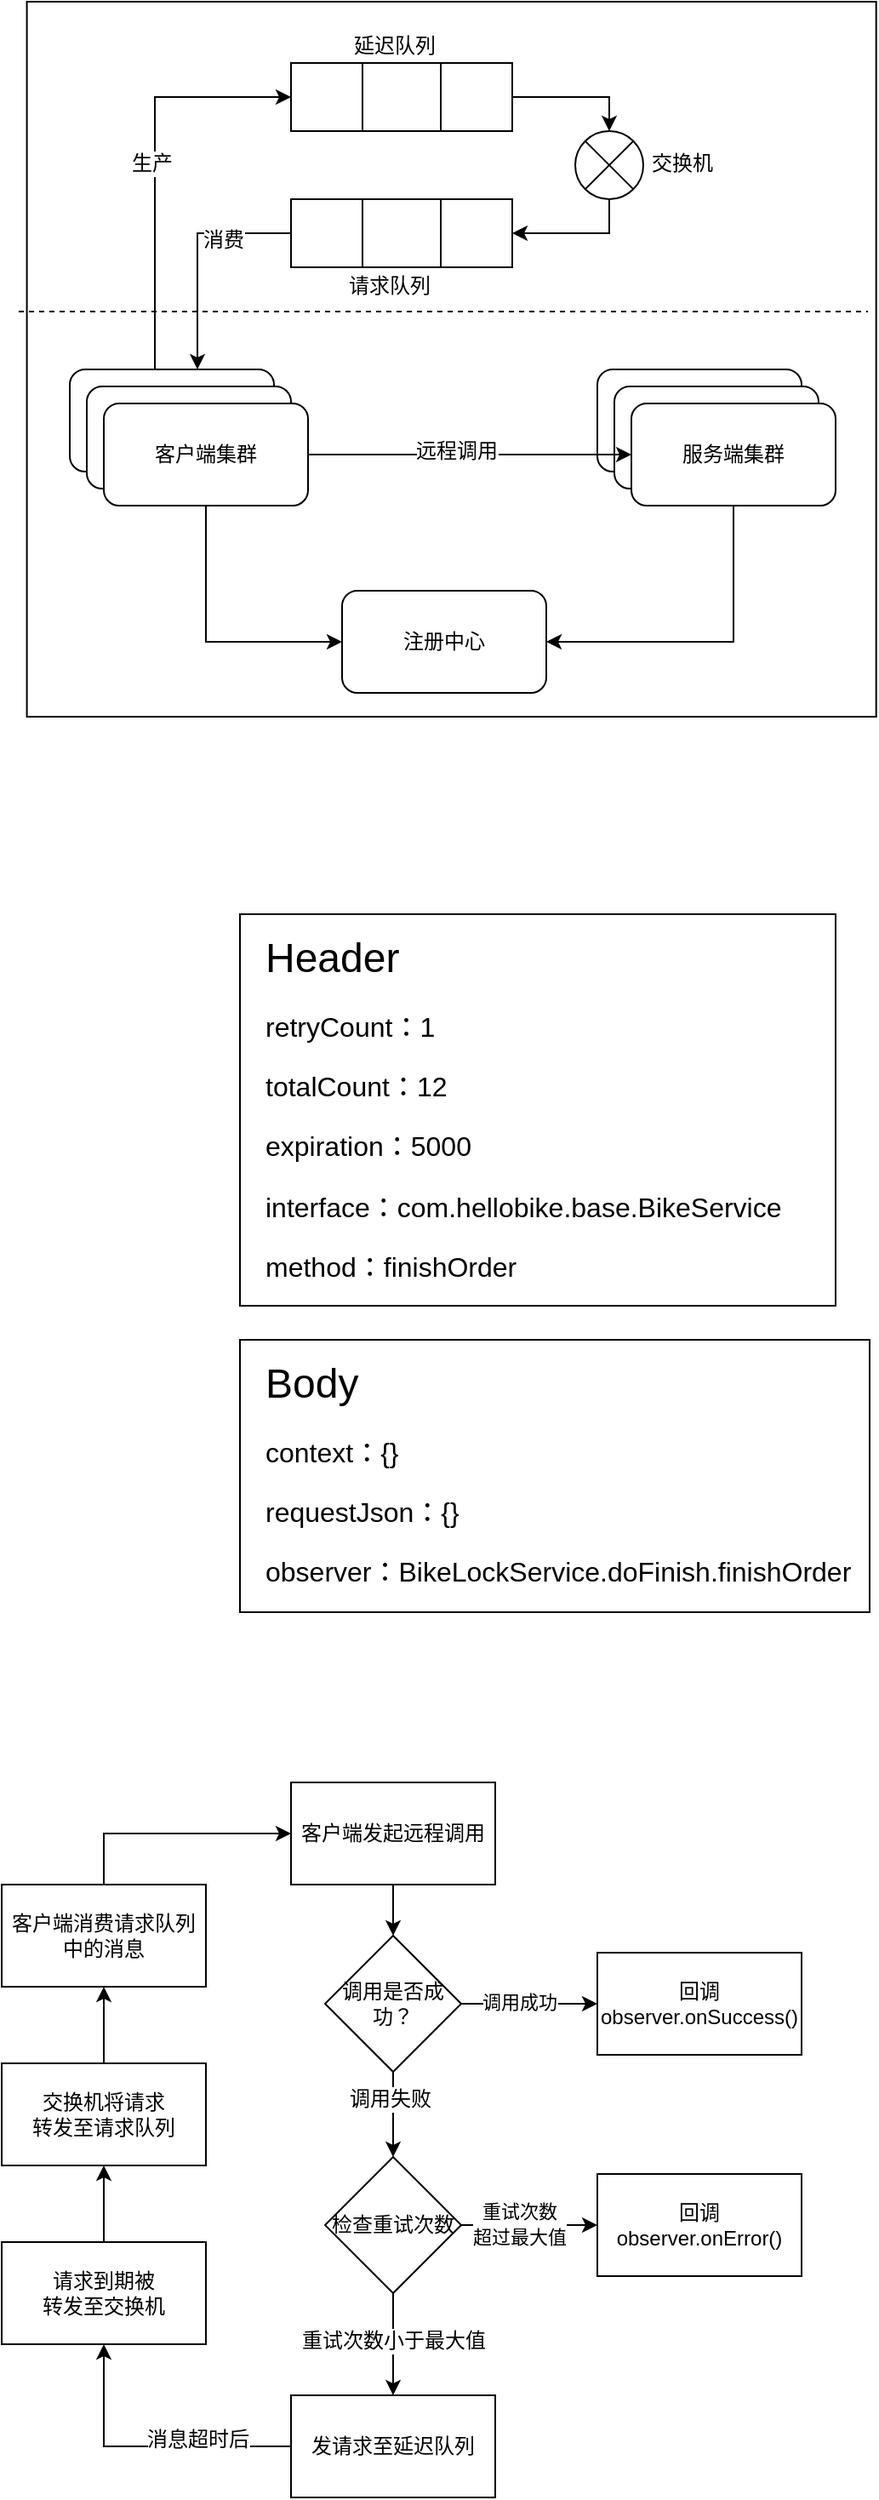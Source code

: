 <mxfile pages="1" version="11.2.4" type="github"><diagram id="y6vV1LG-eIwbxb2APr-B" name="Page-1"><mxGraphModel dx="729" dy="536" grid="1" gridSize="10" guides="1" tooltips="1" connect="1" arrows="1" fold="1" page="1" pageScale="1" pageWidth="826" pageHeight="1169" math="0" shadow="0"><root><mxCell id="0"/><mxCell id="1" parent="0"/><mxCell id="eQasO0rhjBP5apOw2tpI-39" value="" style="group" vertex="1" connectable="0" parent="1"><mxGeometry x="90" y="3" width="500" height="420" as="geometry"/></mxCell><mxCell id="eQasO0rhjBP5apOw2tpI-33" value="" style="rounded=0;whiteSpace=wrap;html=1;" vertex="1" parent="eQasO0rhjBP5apOw2tpI-39"><mxGeometry x="4.798" y="1" width="499.04" height="420" as="geometry"/></mxCell><mxCell id="eQasO0rhjBP5apOw2tpI-34" value="" style="endArrow=none;html=1;dashed=1;" edge="1" parent="eQasO0rhjBP5apOw2tpI-39"><mxGeometry width="50" height="50" relative="1" as="geometry"><mxPoint y="183" as="sourcePoint"/><mxPoint x="499.04" y="183" as="targetPoint"/><Array as="points"/></mxGeometry></mxCell><mxCell id="eQasO0rhjBP5apOw2tpI-3" style="edgeStyle=orthogonalEdgeStyle;rounded=0;orthogonalLoop=1;jettySize=auto;html=1;entryX=0.5;entryY=0;entryDx=0;entryDy=0;" edge="1" parent="1" source="eQasO0rhjBP5apOw2tpI-4" target="eQasO0rhjBP5apOw2tpI-8"><mxGeometry relative="1" as="geometry"><mxPoint x="527" y="30" as="targetPoint"/></mxGeometry></mxCell><mxCell id="eQasO0rhjBP5apOw2tpI-4" value="" style="shape=process;whiteSpace=wrap;html=1;backgroundOutline=1;size=0.325;rotation=-180;" vertex="1" parent="1"><mxGeometry x="250" y="40" width="130" height="40" as="geometry"/></mxCell><mxCell id="eQasO0rhjBP5apOw2tpI-5" style="edgeStyle=orthogonalEdgeStyle;rounded=0;orthogonalLoop=1;jettySize=auto;html=1;exitX=1;exitY=0.5;exitDx=0;exitDy=0;entryX=0.625;entryY=0;entryDx=0;entryDy=0;entryPerimeter=0;" edge="1" parent="1" source="eQasO0rhjBP5apOw2tpI-6" target="eQasO0rhjBP5apOw2tpI-1"><mxGeometry relative="1" as="geometry"/></mxCell><mxCell id="eQasO0rhjBP5apOw2tpI-15" value="消费" style="text;html=1;resizable=0;points=[];align=center;verticalAlign=middle;labelBackgroundColor=#ffffff;" vertex="1" connectable="0" parent="eQasO0rhjBP5apOw2tpI-5"><mxGeometry x="-0.409" y="4" relative="1" as="geometry"><mxPoint as="offset"/></mxGeometry></mxCell><mxCell id="eQasO0rhjBP5apOw2tpI-6" value="" style="shape=process;whiteSpace=wrap;html=1;backgroundOutline=1;size=0.325;rotation=180;" vertex="1" parent="1"><mxGeometry x="250" y="120" width="130" height="40" as="geometry"/></mxCell><mxCell id="eQasO0rhjBP5apOw2tpI-7" style="edgeStyle=orthogonalEdgeStyle;rounded=0;orthogonalLoop=1;jettySize=auto;html=1;entryX=0;entryY=0.5;entryDx=0;entryDy=0;exitX=0.5;exitY=1;exitDx=0;exitDy=0;" edge="1" parent="1" source="eQasO0rhjBP5apOw2tpI-8" target="eQasO0rhjBP5apOw2tpI-6"><mxGeometry relative="1" as="geometry"><mxPoint x="437" y="120" as="sourcePoint"/></mxGeometry></mxCell><mxCell id="eQasO0rhjBP5apOw2tpI-8" value="" style="shape=sumEllipse;perimeter=ellipsePerimeter;whiteSpace=wrap;html=1;backgroundOutline=1;" vertex="1" parent="1"><mxGeometry x="417" y="80" width="40" height="40" as="geometry"/></mxCell><mxCell id="eQasO0rhjBP5apOw2tpI-20" style="edgeStyle=orthogonalEdgeStyle;rounded=0;orthogonalLoop=1;jettySize=auto;html=1;entryX=0;entryY=0.5;entryDx=0;entryDy=0;exitX=0.5;exitY=1;exitDx=0;exitDy=0;" edge="1" parent="1" source="eQasO0rhjBP5apOw2tpI-10" target="eQasO0rhjBP5apOw2tpI-18"><mxGeometry relative="1" as="geometry"/></mxCell><mxCell id="eQasO0rhjBP5apOw2tpI-19" style="edgeStyle=orthogonalEdgeStyle;rounded=0;orthogonalLoop=1;jettySize=auto;html=1;entryX=1;entryY=0.5;entryDx=0;entryDy=0;exitX=0.5;exitY=1;exitDx=0;exitDy=0;" edge="1" parent="1" source="eQasO0rhjBP5apOw2tpI-12" target="eQasO0rhjBP5apOw2tpI-18"><mxGeometry relative="1" as="geometry"/></mxCell><mxCell id="eQasO0rhjBP5apOw2tpI-13" style="edgeStyle=orthogonalEdgeStyle;rounded=0;orthogonalLoop=1;jettySize=auto;html=1;entryX=1;entryY=0.5;entryDx=0;entryDy=0;exitX=0.25;exitY=0;exitDx=0;exitDy=0;" edge="1" parent="1" source="eQasO0rhjBP5apOw2tpI-10" target="eQasO0rhjBP5apOw2tpI-4"><mxGeometry relative="1" as="geometry"/></mxCell><mxCell id="eQasO0rhjBP5apOw2tpI-16" value="生产" style="text;html=1;resizable=0;points=[];align=center;verticalAlign=middle;labelBackgroundColor=#ffffff;" vertex="1" connectable="0" parent="eQasO0rhjBP5apOw2tpI-13"><mxGeometry x="0.083" y="2" relative="1" as="geometry"><mxPoint as="offset"/></mxGeometry></mxCell><mxCell id="eQasO0rhjBP5apOw2tpI-18" value="注册中心" style="rounded=1;whiteSpace=wrap;html=1;" vertex="1" parent="1"><mxGeometry x="280" y="350" width="120" height="60" as="geometry"/></mxCell><mxCell id="eQasO0rhjBP5apOw2tpI-21" value="延迟队列" style="text;html=1;resizable=0;points=[];autosize=1;align=left;verticalAlign=top;spacingTop=-4;" vertex="1" parent="1"><mxGeometry x="285" y="20" width="60" height="20" as="geometry"/></mxCell><mxCell id="eQasO0rhjBP5apOw2tpI-22" value="请求队列" style="text;html=1;resizable=0;points=[];autosize=1;align=left;verticalAlign=top;spacingTop=-4;" vertex="1" parent="1"><mxGeometry x="282" y="161" width="60" height="20" as="geometry"/></mxCell><mxCell id="eQasO0rhjBP5apOw2tpI-23" value="交换机" style="text;html=1;resizable=0;points=[];autosize=1;align=left;verticalAlign=top;spacingTop=-4;" vertex="1" parent="1"><mxGeometry x="460" y="89" width="50" height="20" as="geometry"/></mxCell><mxCell id="eQasO0rhjBP5apOw2tpI-24" value="" style="rounded=0;whiteSpace=wrap;html=1;" vertex="1" parent="1"><mxGeometry x="220" y="540" width="350" height="230" as="geometry"/></mxCell><mxCell id="eQasO0rhjBP5apOw2tpI-25" value="&lt;h1&gt;&lt;span style=&quot;font-weight: normal&quot;&gt;Header&lt;/span&gt;&lt;/h1&gt;&lt;p style=&quot;font-size: 16px&quot;&gt;&lt;font style=&quot;font-size: 16px&quot;&gt;retryCount：1&lt;/font&gt;&lt;/p&gt;&lt;p style=&quot;font-size: 16px&quot;&gt;&lt;font style=&quot;font-size: 16px&quot;&gt;totalCount：12&lt;/font&gt;&lt;/p&gt;&lt;p style=&quot;font-size: 16px&quot;&gt;&lt;font style=&quot;font-size: 16px&quot;&gt;expiration：5000&lt;/font&gt;&lt;/p&gt;&lt;p style=&quot;font-size: 16px&quot;&gt;interface：com.hellobike.base.BikeService&lt;/p&gt;&lt;p style=&quot;font-size: 16px&quot;&gt;method：finishOrder&lt;/p&gt;&lt;p style=&quot;font-size: 16px&quot;&gt;&lt;font style=&quot;font-size: 16px&quot;&gt;&lt;br&gt;&lt;/font&gt;&lt;/p&gt;&lt;p style=&quot;font-size: 16px&quot;&gt;&lt;br&gt;&lt;/p&gt;" style="text;html=1;strokeColor=none;fillColor=none;spacing=5;spacingTop=-20;whiteSpace=wrap;overflow=hidden;rounded=0;" vertex="1" parent="1"><mxGeometry x="230" y="546" width="360" height="210" as="geometry"/></mxCell><mxCell id="eQasO0rhjBP5apOw2tpI-26" value="" style="rounded=0;whiteSpace=wrap;html=1;" vertex="1" parent="1"><mxGeometry x="220" y="790" width="370" height="160" as="geometry"/></mxCell><mxCell id="eQasO0rhjBP5apOw2tpI-27" value="&lt;h1&gt;&lt;span style=&quot;font-weight: normal&quot;&gt;Body&lt;/span&gt;&lt;/h1&gt;&lt;p style=&quot;font-size: 16px&quot;&gt;&lt;font style=&quot;font-size: 16px&quot;&gt;context：{}&lt;/font&gt;&lt;/p&gt;&lt;p style=&quot;font-size: 16px&quot;&gt;&lt;font style=&quot;font-size: 16px&quot;&gt;requestJson：{}&lt;/font&gt;&lt;/p&gt;&lt;p style=&quot;font-size: 16px&quot;&gt;&lt;font style=&quot;font-size: 16px&quot;&gt;observer：BikeLockService.doFinish.finishOrder&lt;/font&gt;&lt;/p&gt;&lt;p style=&quot;font-size: 16px&quot;&gt;&lt;font style=&quot;font-size: 16px&quot;&gt;&lt;br&gt;&lt;/font&gt;&lt;/p&gt;&lt;p style=&quot;font-size: 16px&quot;&gt;&lt;br&gt;&lt;/p&gt;" style="text;html=1;strokeColor=none;fillColor=none;spacing=5;spacingTop=-20;whiteSpace=wrap;overflow=hidden;rounded=0;" vertex="1" parent="1"><mxGeometry x="230" y="796" width="360" height="154" as="geometry"/></mxCell><mxCell id="eQasO0rhjBP5apOw2tpI-35" value="" style="group" vertex="1" connectable="0" parent="1"><mxGeometry x="120" y="220" width="140" height="80" as="geometry"/></mxCell><mxCell id="eQasO0rhjBP5apOw2tpI-1" value="客户端集群" style="rounded=1;whiteSpace=wrap;html=1;" vertex="1" parent="eQasO0rhjBP5apOw2tpI-35"><mxGeometry width="120" height="60" as="geometry"/></mxCell><mxCell id="eQasO0rhjBP5apOw2tpI-9" value="客户端集群" style="rounded=1;whiteSpace=wrap;html=1;" vertex="1" parent="eQasO0rhjBP5apOw2tpI-35"><mxGeometry x="10" y="10" width="120" height="60" as="geometry"/></mxCell><mxCell id="eQasO0rhjBP5apOw2tpI-10" value="客户端集群" style="rounded=1;whiteSpace=wrap;html=1;" vertex="1" parent="eQasO0rhjBP5apOw2tpI-35"><mxGeometry x="20" y="20" width="120" height="60" as="geometry"/></mxCell><mxCell id="eQasO0rhjBP5apOw2tpI-38" value="" style="group" vertex="1" connectable="0" parent="1"><mxGeometry x="430" y="220" width="140" height="80" as="geometry"/></mxCell><mxCell id="eQasO0rhjBP5apOw2tpI-2" value="服务端集群" style="rounded=1;whiteSpace=wrap;html=1;" vertex="1" parent="eQasO0rhjBP5apOw2tpI-38"><mxGeometry width="120" height="60" as="geometry"/></mxCell><mxCell id="eQasO0rhjBP5apOw2tpI-11" value="服务端集群" style="rounded=1;whiteSpace=wrap;html=1;" vertex="1" parent="eQasO0rhjBP5apOw2tpI-38"><mxGeometry x="10" y="10" width="120" height="60" as="geometry"/></mxCell><mxCell id="eQasO0rhjBP5apOw2tpI-12" value="服务端集群" style="rounded=1;whiteSpace=wrap;html=1;" vertex="1" parent="eQasO0rhjBP5apOw2tpI-38"><mxGeometry x="20" y="20" width="120" height="60" as="geometry"/></mxCell><mxCell id="eQasO0rhjBP5apOw2tpI-14" style="edgeStyle=orthogonalEdgeStyle;rounded=0;orthogonalLoop=1;jettySize=auto;html=1;exitX=1;exitY=0.5;exitDx=0;exitDy=0;entryX=0;entryY=0.5;entryDx=0;entryDy=0;" edge="1" parent="1" source="eQasO0rhjBP5apOw2tpI-10" target="eQasO0rhjBP5apOw2tpI-12"><mxGeometry relative="1" as="geometry"/></mxCell><mxCell id="eQasO0rhjBP5apOw2tpI-40" value="远程调用" style="text;html=1;resizable=0;points=[];align=center;verticalAlign=middle;labelBackgroundColor=#ffffff;" vertex="1" connectable="0" parent="eQasO0rhjBP5apOw2tpI-14"><mxGeometry x="-0.084" y="2" relative="1" as="geometry"><mxPoint as="offset"/></mxGeometry></mxCell><mxCell id="eQasO0rhjBP5apOw2tpI-43" value="" style="edgeStyle=orthogonalEdgeStyle;rounded=0;orthogonalLoop=1;jettySize=auto;html=1;entryX=0.5;entryY=0;entryDx=0;entryDy=0;" edge="1" parent="1" source="eQasO0rhjBP5apOw2tpI-41" target="eQasO0rhjBP5apOw2tpI-44"><mxGeometry relative="1" as="geometry"><mxPoint x="310" y="1140" as="targetPoint"/></mxGeometry></mxCell><mxCell id="eQasO0rhjBP5apOw2tpI-41" value="&lt;span style=&quot;white-space: nowrap ; background-color: rgb(255 , 255 , 255)&quot;&gt;客户端发起远程调用&lt;/span&gt;" style="rounded=0;whiteSpace=wrap;html=1;" vertex="1" parent="1"><mxGeometry x="250" y="1050" width="120" height="60" as="geometry"/></mxCell><mxCell id="eQasO0rhjBP5apOw2tpI-50" value="" style="edgeStyle=orthogonalEdgeStyle;rounded=0;orthogonalLoop=1;jettySize=auto;html=1;" edge="1" parent="1" source="eQasO0rhjBP5apOw2tpI-44"><mxGeometry relative="1" as="geometry"><mxPoint x="430" y="1180" as="targetPoint"/></mxGeometry></mxCell><mxCell id="eQasO0rhjBP5apOw2tpI-52" value="&lt;span style=&quot;font-size: 11px&quot;&gt;调用成功&lt;/span&gt;" style="text;html=1;resizable=0;points=[];align=center;verticalAlign=middle;labelBackgroundColor=#ffffff;" vertex="1" connectable="0" parent="eQasO0rhjBP5apOw2tpI-50"><mxGeometry x="-0.15" y="1" relative="1" as="geometry"><mxPoint as="offset"/></mxGeometry></mxCell><mxCell id="eQasO0rhjBP5apOw2tpI-53" style="edgeStyle=orthogonalEdgeStyle;rounded=0;orthogonalLoop=1;jettySize=auto;html=1;" edge="1" parent="1" source="eQasO0rhjBP5apOw2tpI-44"><mxGeometry relative="1" as="geometry"><mxPoint x="310" y="1270" as="targetPoint"/></mxGeometry></mxCell><mxCell id="eQasO0rhjBP5apOw2tpI-55" value="调用失败" style="text;html=1;resizable=0;points=[];align=center;verticalAlign=middle;labelBackgroundColor=#ffffff;" vertex="1" connectable="0" parent="eQasO0rhjBP5apOw2tpI-53"><mxGeometry x="-0.36" y="-2" relative="1" as="geometry"><mxPoint as="offset"/></mxGeometry></mxCell><mxCell id="eQasO0rhjBP5apOw2tpI-44" value="调用是否成功？" style="rhombus;whiteSpace=wrap;html=1;" vertex="1" parent="1"><mxGeometry x="270" y="1140" width="80" height="80" as="geometry"/></mxCell><mxCell id="eQasO0rhjBP5apOw2tpI-51" value="&lt;span style=&quot;white-space: normal&quot;&gt;回调observer.onSuccess()&lt;/span&gt;" style="rounded=0;whiteSpace=wrap;html=1;" vertex="1" parent="1"><mxGeometry x="430" y="1150" width="120" height="60" as="geometry"/></mxCell><mxCell id="eQasO0rhjBP5apOw2tpI-65" value="" style="edgeStyle=orthogonalEdgeStyle;rounded=0;orthogonalLoop=1;jettySize=auto;html=1;entryX=0.5;entryY=0;entryDx=0;entryDy=0;" edge="1" parent="1" source="eQasO0rhjBP5apOw2tpI-56" target="eQasO0rhjBP5apOw2tpI-67"><mxGeometry relative="1" as="geometry"><mxPoint x="310" y="1430" as="targetPoint"/></mxGeometry></mxCell><mxCell id="eQasO0rhjBP5apOw2tpI-66" value="重试次数小于最大值" style="text;html=1;resizable=0;points=[];align=center;verticalAlign=middle;labelBackgroundColor=#ffffff;" vertex="1" connectable="0" parent="eQasO0rhjBP5apOw2tpI-65"><mxGeometry x="-0.075" relative="1" as="geometry"><mxPoint as="offset"/></mxGeometry></mxCell><mxCell id="eQasO0rhjBP5apOw2tpI-56" value="检查重试次数" style="rhombus;whiteSpace=wrap;html=1;" vertex="1" parent="1"><mxGeometry x="270" y="1270" width="80" height="80" as="geometry"/></mxCell><mxCell id="eQasO0rhjBP5apOw2tpI-61" value="" style="edgeStyle=orthogonalEdgeStyle;rounded=0;orthogonalLoop=1;jettySize=auto;html=1;" edge="1" parent="1"><mxGeometry relative="1" as="geometry"><mxPoint x="350" y="1310" as="sourcePoint"/><mxPoint x="430" y="1310" as="targetPoint"/></mxGeometry></mxCell><mxCell id="eQasO0rhjBP5apOw2tpI-62" value="&lt;span style=&quot;font-size: 11px&quot;&gt;重试次数&lt;br&gt;超过最大值&lt;/span&gt;" style="text;html=1;resizable=0;points=[];align=center;verticalAlign=middle;labelBackgroundColor=#ffffff;" vertex="1" connectable="0" parent="eQasO0rhjBP5apOw2tpI-61"><mxGeometry x="-0.15" y="1" relative="1" as="geometry"><mxPoint as="offset"/></mxGeometry></mxCell><mxCell id="eQasO0rhjBP5apOw2tpI-63" value="&lt;span style=&quot;white-space: normal&quot;&gt;回调observer.onError()&lt;/span&gt;" style="rounded=0;whiteSpace=wrap;html=1;" vertex="1" parent="1"><mxGeometry x="430" y="1280" width="120" height="60" as="geometry"/></mxCell><mxCell id="eQasO0rhjBP5apOw2tpI-69" style="edgeStyle=orthogonalEdgeStyle;rounded=0;orthogonalLoop=1;jettySize=auto;html=1;entryX=0.5;entryY=1;entryDx=0;entryDy=0;" edge="1" parent="1" source="eQasO0rhjBP5apOw2tpI-67" target="eQasO0rhjBP5apOw2tpI-70"><mxGeometry relative="1" as="geometry"><mxPoint x="170" y="1350" as="targetPoint"/></mxGeometry></mxCell><mxCell id="eQasO0rhjBP5apOw2tpI-79" value="消息超时后" style="text;html=1;resizable=0;points=[];align=center;verticalAlign=middle;labelBackgroundColor=#ffffff;" vertex="1" connectable="0" parent="eQasO0rhjBP5apOw2tpI-69"><mxGeometry x="-0.353" y="-4" relative="1" as="geometry"><mxPoint as="offset"/></mxGeometry></mxCell><mxCell id="eQasO0rhjBP5apOw2tpI-67" value="发请求至延迟队列" style="rounded=0;whiteSpace=wrap;html=1;" vertex="1" parent="1"><mxGeometry x="250" y="1410" width="120" height="60" as="geometry"/></mxCell><mxCell id="eQasO0rhjBP5apOw2tpI-72" value="" style="edgeStyle=orthogonalEdgeStyle;rounded=0;orthogonalLoop=1;jettySize=auto;html=1;" edge="1" parent="1" source="eQasO0rhjBP5apOw2tpI-70" target="eQasO0rhjBP5apOw2tpI-71"><mxGeometry relative="1" as="geometry"/></mxCell><mxCell id="eQasO0rhjBP5apOw2tpI-70" value="请求到期被&lt;br&gt;转发至交换机" style="rounded=0;whiteSpace=wrap;html=1;" vertex="1" parent="1"><mxGeometry x="80" y="1320" width="120" height="60" as="geometry"/></mxCell><mxCell id="eQasO0rhjBP5apOw2tpI-73" style="edgeStyle=orthogonalEdgeStyle;rounded=0;orthogonalLoop=1;jettySize=auto;html=1;entryX=0;entryY=0.5;entryDx=0;entryDy=0;exitX=0.5;exitY=0;exitDx=0;exitDy=0;" edge="1" parent="1" source="eQasO0rhjBP5apOw2tpI-74" target="eQasO0rhjBP5apOw2tpI-41"><mxGeometry relative="1" as="geometry"/></mxCell><mxCell id="eQasO0rhjBP5apOw2tpI-75" value="" style="edgeStyle=orthogonalEdgeStyle;rounded=0;orthogonalLoop=1;jettySize=auto;html=1;" edge="1" parent="1" source="eQasO0rhjBP5apOw2tpI-71" target="eQasO0rhjBP5apOw2tpI-74"><mxGeometry relative="1" as="geometry"/></mxCell><mxCell id="eQasO0rhjBP5apOw2tpI-71" value="交换机将请求&lt;br&gt;转发至请求队列" style="rounded=0;whiteSpace=wrap;html=1;" vertex="1" parent="1"><mxGeometry x="80" y="1215" width="120" height="60" as="geometry"/></mxCell><mxCell id="eQasO0rhjBP5apOw2tpI-74" value="客户端消费请求队列中的消息" style="rounded=0;whiteSpace=wrap;html=1;" vertex="1" parent="1"><mxGeometry x="80" y="1110" width="120" height="60" as="geometry"/></mxCell></root></mxGraphModel></diagram></mxfile>